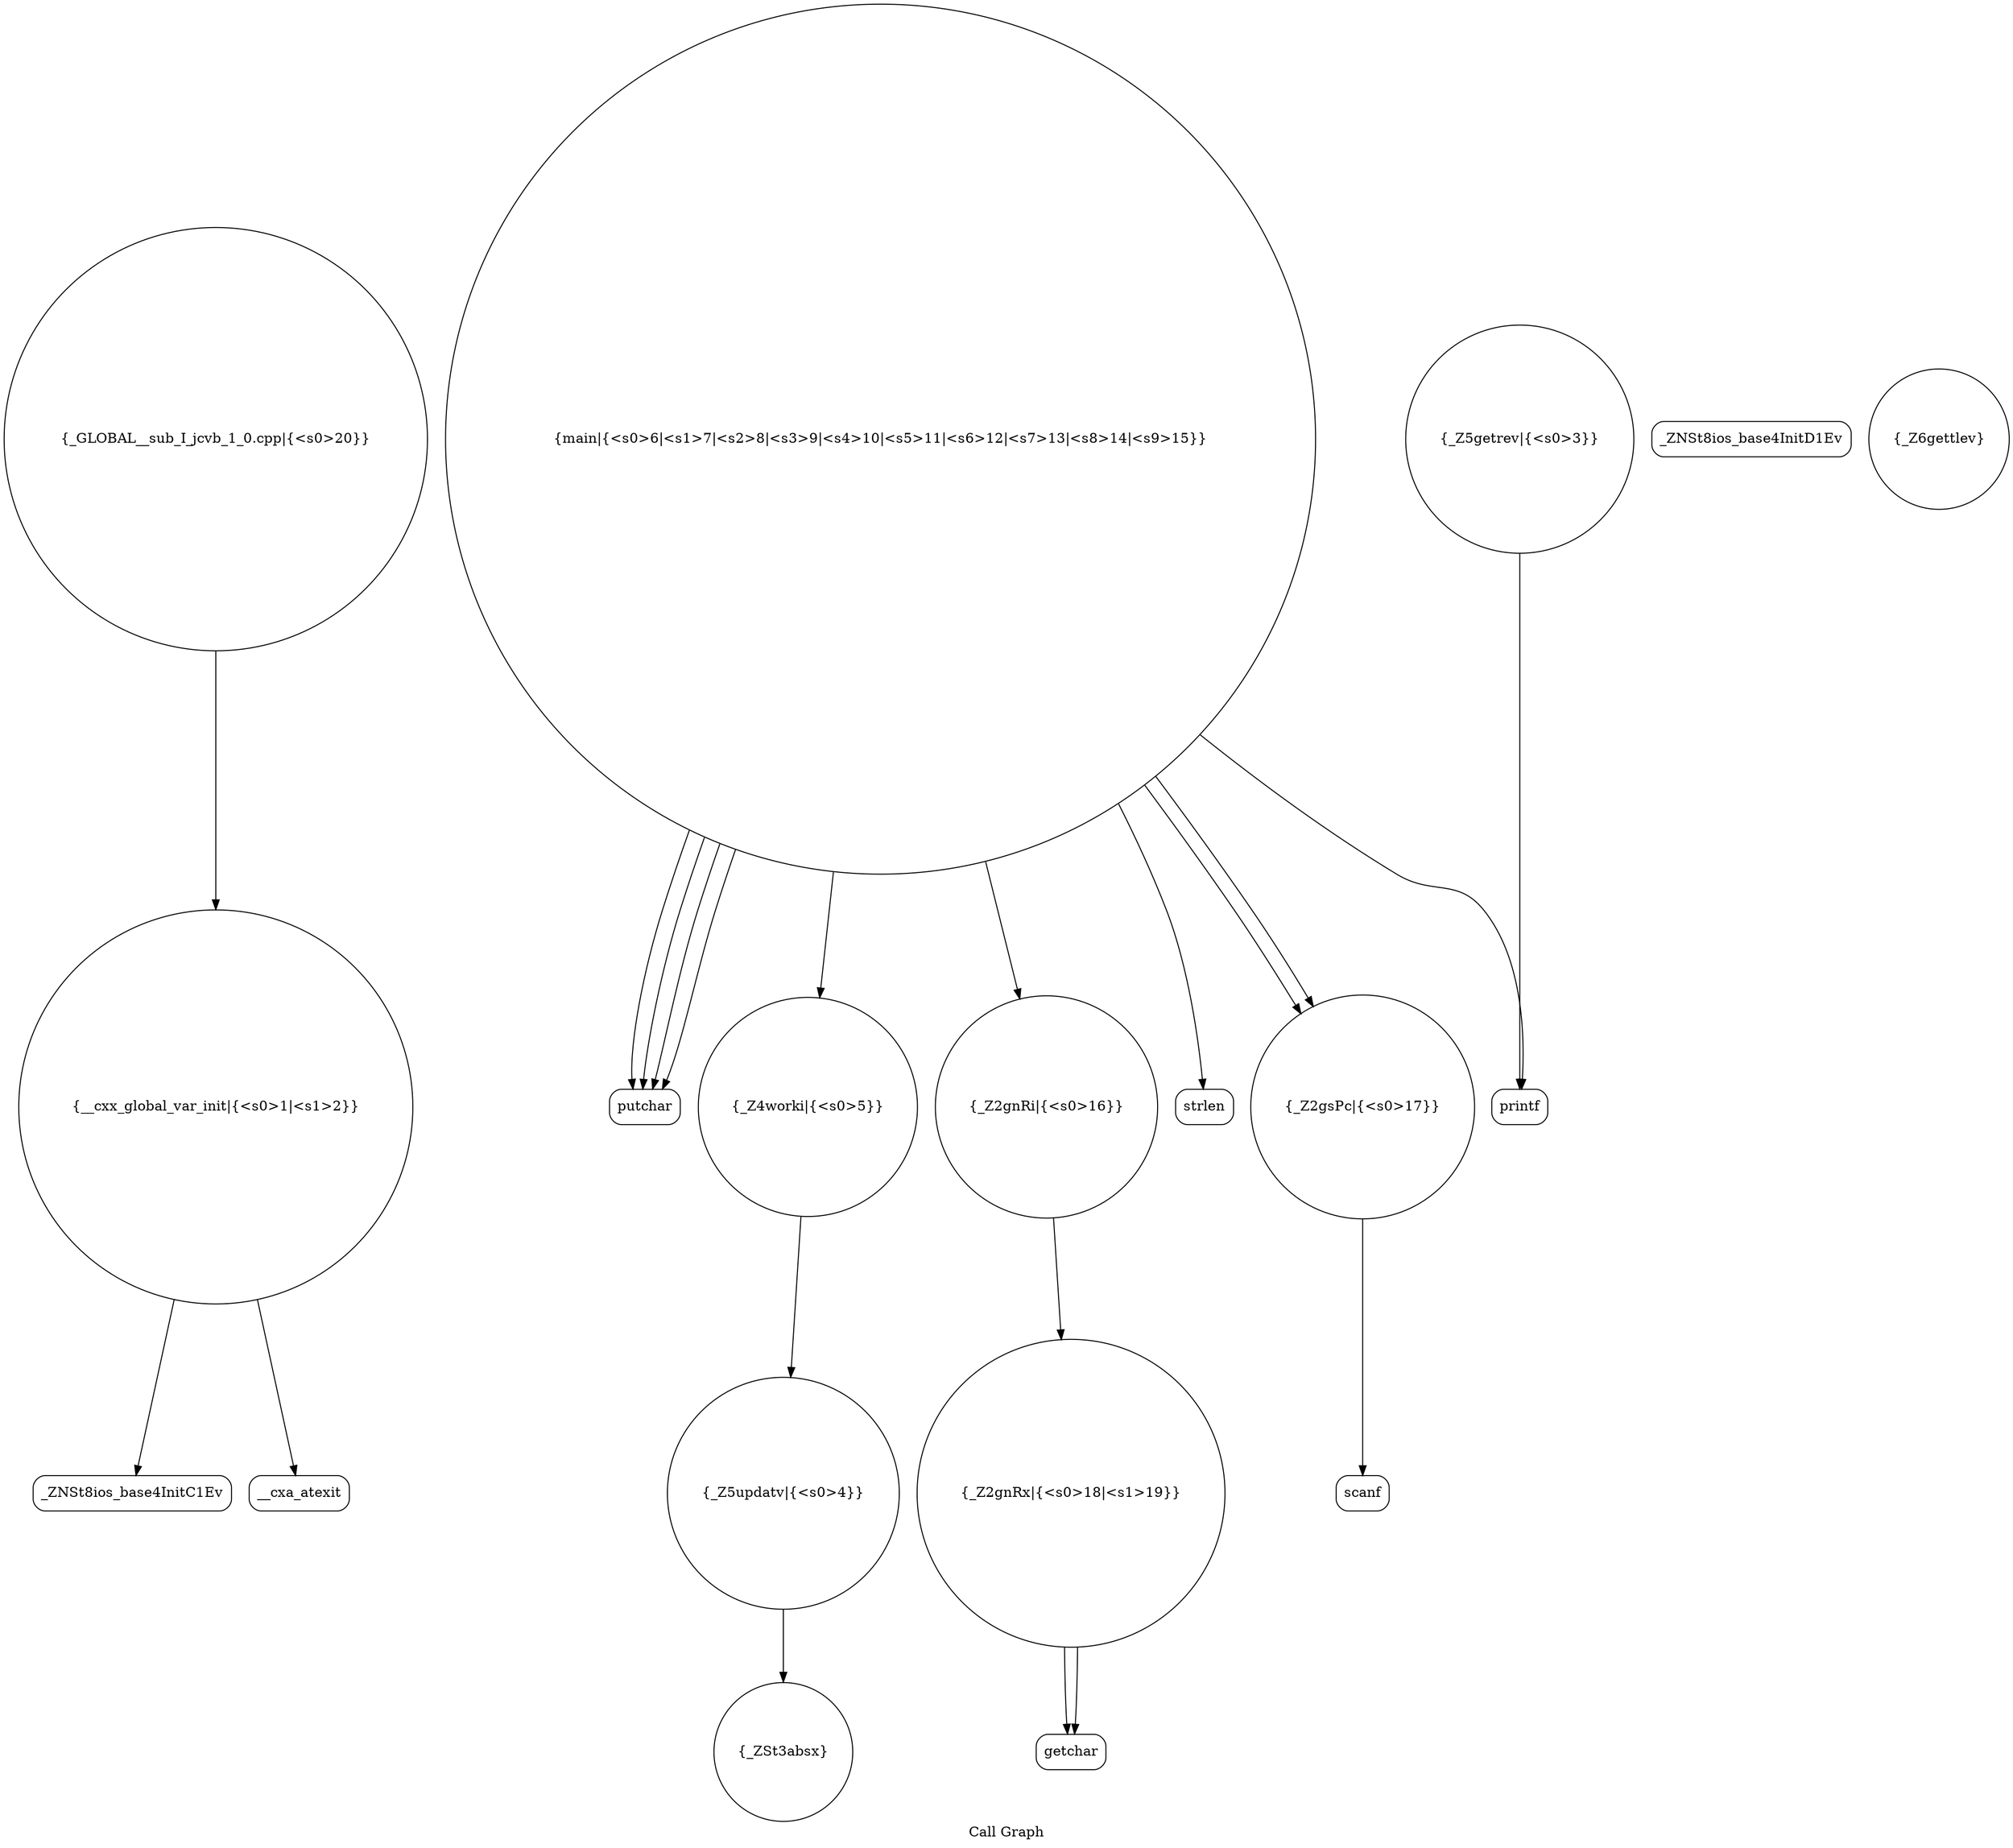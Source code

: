 digraph "Call Graph" {
	label="Call Graph";

	Node0x55ce6a7f2c50 [shape=record,shape=circle,label="{__cxx_global_var_init|{<s0>1|<s1>2}}"];
	Node0x55ce6a7f2c50:s0 -> Node0x55ce6a7f30e0[color=black];
	Node0x55ce6a7f2c50:s1 -> Node0x55ce6a7f31e0[color=black];
	Node0x55ce6a7f33e0 [shape=record,shape=circle,label="{_Z5updatv|{<s0>4}}"];
	Node0x55ce6a7f33e0:s0 -> Node0x55ce6a7f3460[color=black];
	Node0x55ce6a7f3760 [shape=record,shape=Mrecord,label="{putchar}"];
	Node0x55ce6a7f3160 [shape=record,shape=Mrecord,label="{_ZNSt8ios_base4InitD1Ev}"];
	Node0x55ce6a7f34e0 [shape=record,shape=circle,label="{_Z4worki|{<s0>5}}"];
	Node0x55ce6a7f34e0:s0 -> Node0x55ce6a7f33e0[color=black];
	Node0x55ce6a7f3860 [shape=record,shape=Mrecord,label="{getchar}"];
	Node0x55ce6a7f3260 [shape=record,shape=circle,label="{_Z5getrev|{<s0>3}}"];
	Node0x55ce6a7f3260:s0 -> Node0x55ce6a7f32e0[color=black];
	Node0x55ce6a7f35e0 [shape=record,shape=circle,label="{_Z2gnRi|{<s0>16}}"];
	Node0x55ce6a7f35e0:s0 -> Node0x55ce6a7f37e0[color=black];
	Node0x55ce6a7f3960 [shape=record,shape=circle,label="{_GLOBAL__sub_I_jcvb_1_0.cpp|{<s0>20}}"];
	Node0x55ce6a7f3960:s0 -> Node0x55ce6a7f2c50[color=black];
	Node0x55ce6a7f3360 [shape=record,shape=circle,label="{_Z6gettlev}"];
	Node0x55ce6a7f36e0 [shape=record,shape=Mrecord,label="{strlen}"];
	Node0x55ce6a7f30e0 [shape=record,shape=Mrecord,label="{_ZNSt8ios_base4InitC1Ev}"];
	Node0x55ce6a7f3460 [shape=record,shape=circle,label="{_ZSt3absx}"];
	Node0x55ce6a7f37e0 [shape=record,shape=circle,label="{_Z2gnRx|{<s0>18|<s1>19}}"];
	Node0x55ce6a7f37e0:s0 -> Node0x55ce6a7f3860[color=black];
	Node0x55ce6a7f37e0:s1 -> Node0x55ce6a7f3860[color=black];
	Node0x55ce6a7f31e0 [shape=record,shape=Mrecord,label="{__cxa_atexit}"];
	Node0x55ce6a7f3560 [shape=record,shape=circle,label="{main|{<s0>6|<s1>7|<s2>8|<s3>9|<s4>10|<s5>11|<s6>12|<s7>13|<s8>14|<s9>15}}"];
	Node0x55ce6a7f3560:s0 -> Node0x55ce6a7f35e0[color=black];
	Node0x55ce6a7f3560:s1 -> Node0x55ce6a7f32e0[color=black];
	Node0x55ce6a7f3560:s2 -> Node0x55ce6a7f3660[color=black];
	Node0x55ce6a7f3560:s3 -> Node0x55ce6a7f3660[color=black];
	Node0x55ce6a7f3560:s4 -> Node0x55ce6a7f36e0[color=black];
	Node0x55ce6a7f3560:s5 -> Node0x55ce6a7f34e0[color=black];
	Node0x55ce6a7f3560:s6 -> Node0x55ce6a7f3760[color=black];
	Node0x55ce6a7f3560:s7 -> Node0x55ce6a7f3760[color=black];
	Node0x55ce6a7f3560:s8 -> Node0x55ce6a7f3760[color=black];
	Node0x55ce6a7f3560:s9 -> Node0x55ce6a7f3760[color=black];
	Node0x55ce6a7f38e0 [shape=record,shape=Mrecord,label="{scanf}"];
	Node0x55ce6a7f32e0 [shape=record,shape=Mrecord,label="{printf}"];
	Node0x55ce6a7f3660 [shape=record,shape=circle,label="{_Z2gsPc|{<s0>17}}"];
	Node0x55ce6a7f3660:s0 -> Node0x55ce6a7f38e0[color=black];
}
